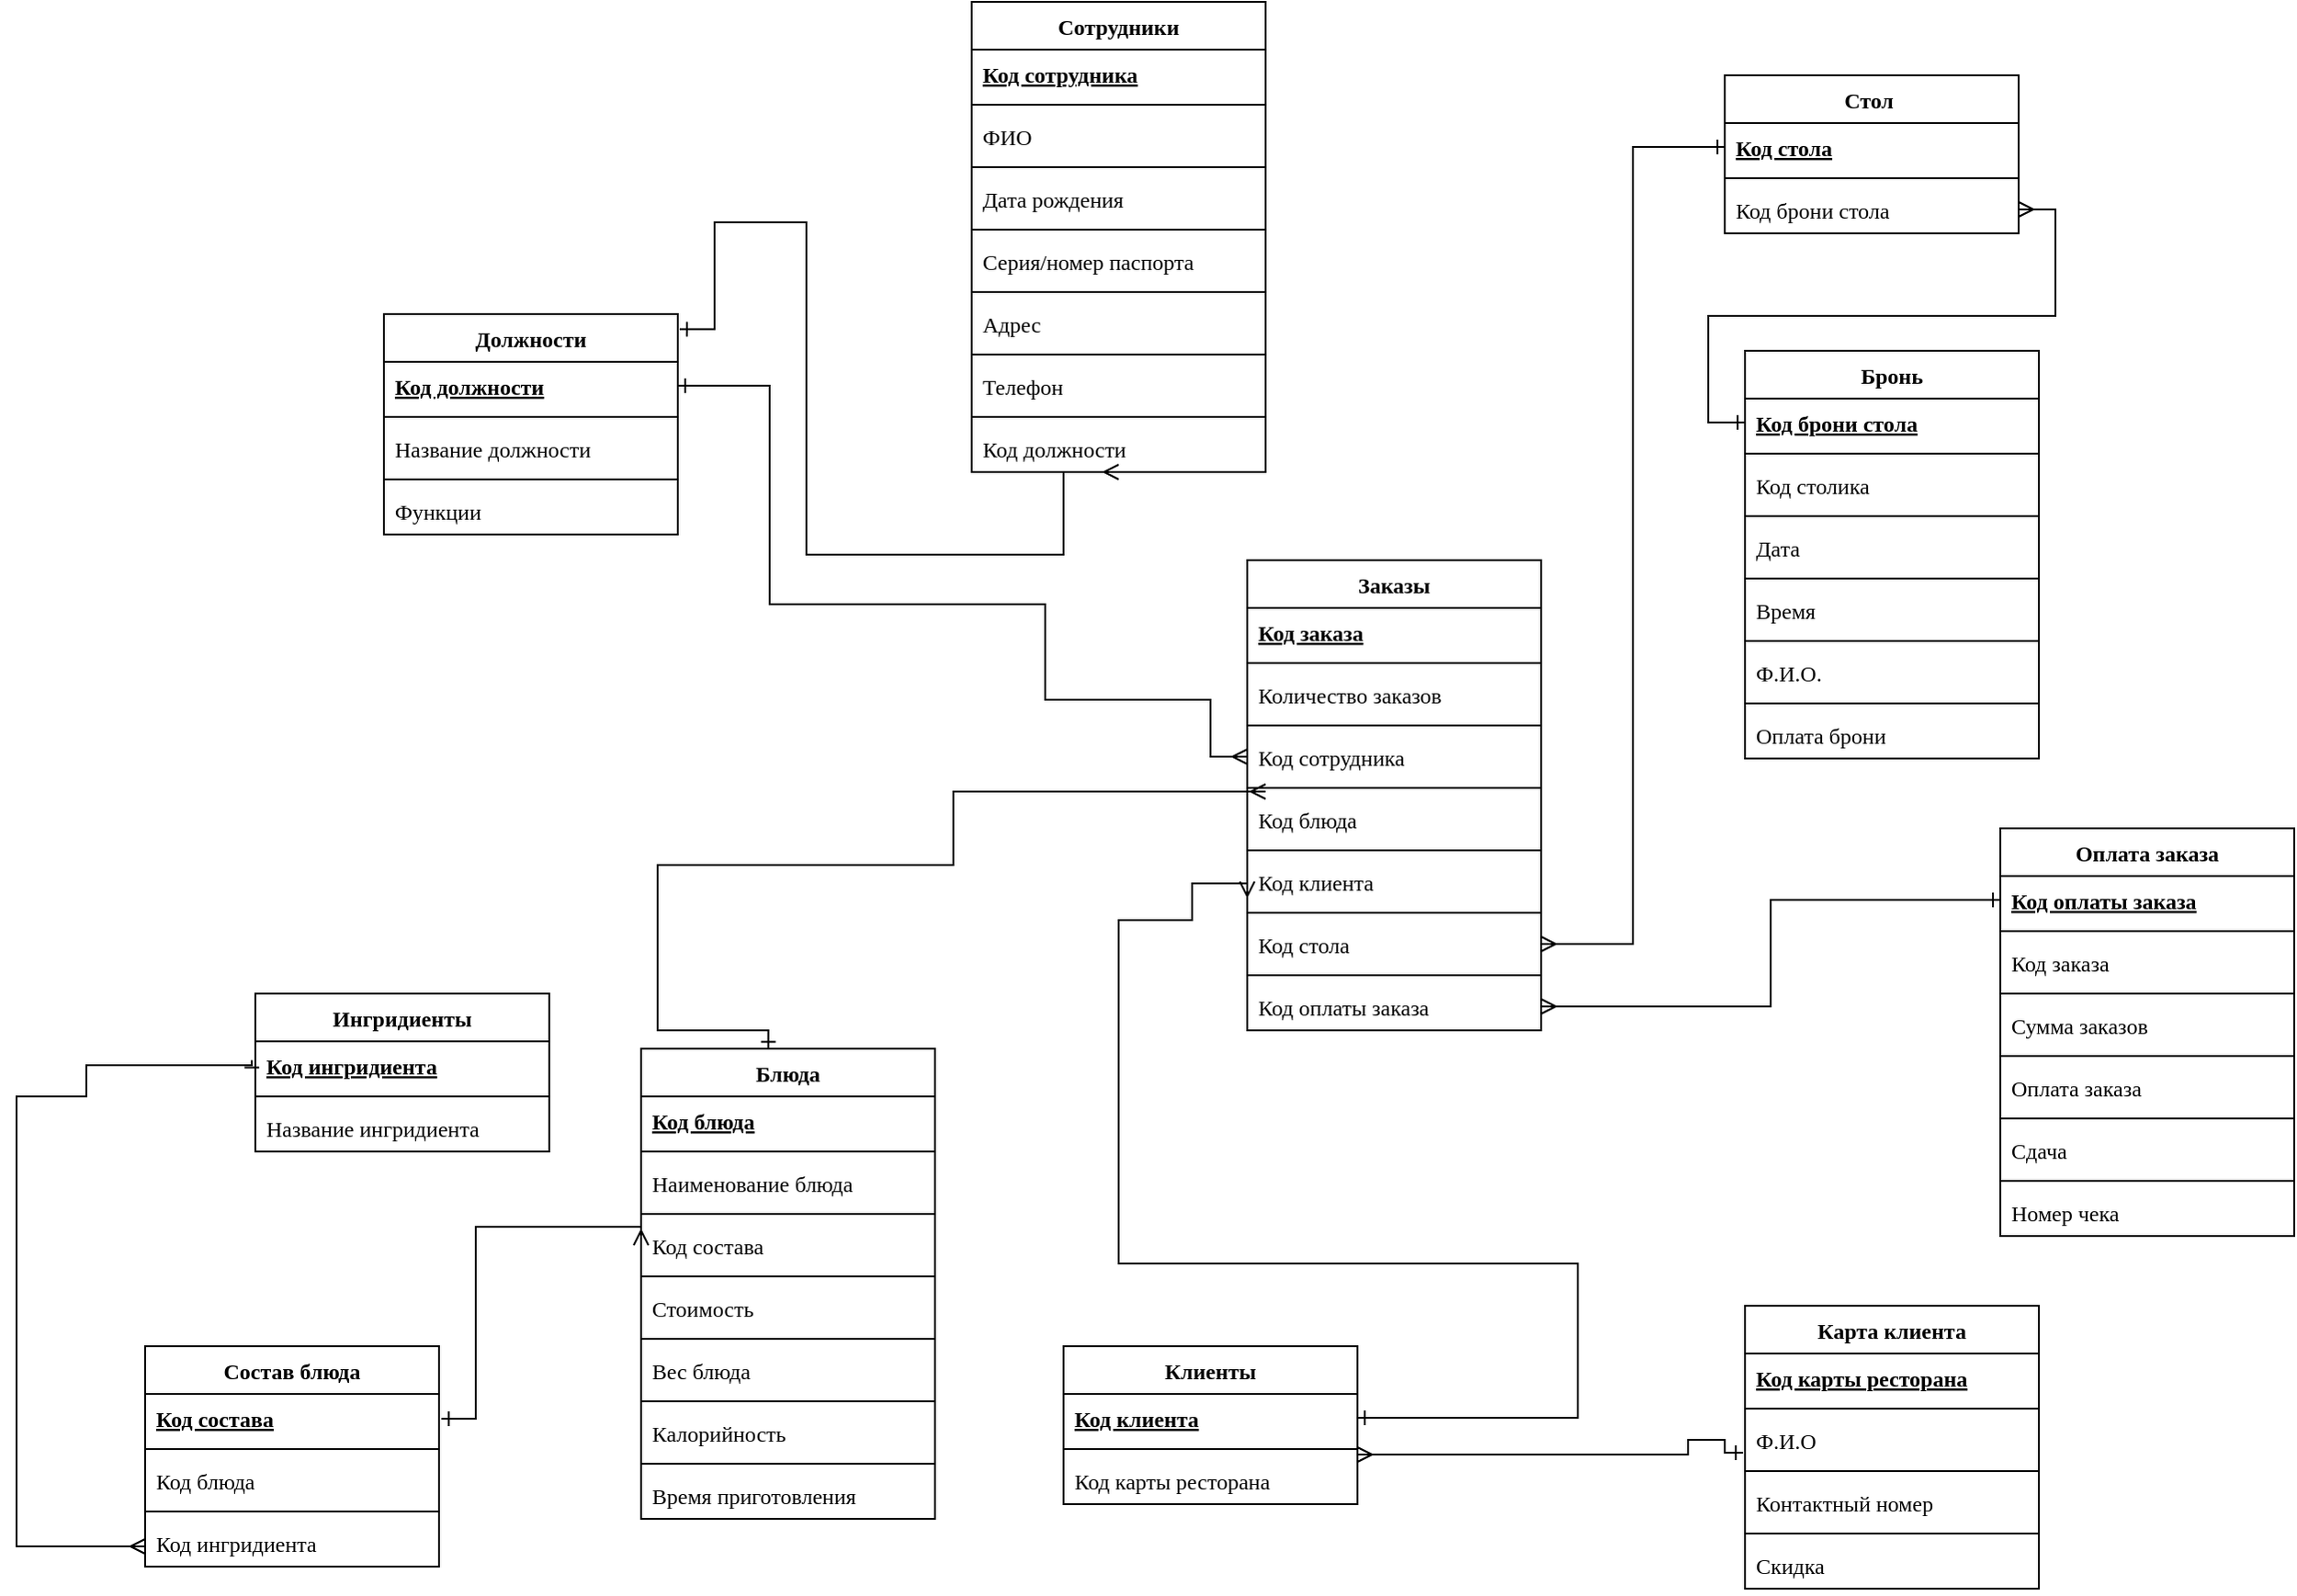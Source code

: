 <mxfile version="20.5.3" type="device"><diagram id="atBSLd9oxF2g1N4sdfub" name="Страница 1"><mxGraphModel dx="2171" dy="1176" grid="1" gridSize="10" guides="1" tooltips="1" connect="1" arrows="1" fold="1" page="1" pageScale="1" pageWidth="827" pageHeight="1169" math="0" shadow="0"><root><mxCell id="0"/><mxCell id="1" parent="0"/><mxCell id="xciI6ftaK6mQQsYRn1a--1" value="Сотрудники" style="swimlane;fontStyle=1;align=center;verticalAlign=top;childLayout=stackLayout;horizontal=1;startSize=26;horizontalStack=0;resizeParent=1;resizeParentMax=0;resizeLast=0;collapsible=1;marginBottom=0;fontFamily=Verdana;" parent="1" vertex="1"><mxGeometry x="740" y="80" width="160" height="256" as="geometry"><mxRectangle x="710" y="80" width="110" height="30" as="alternateBounds"/></mxGeometry></mxCell><mxCell id="xciI6ftaK6mQQsYRn1a--2" value="Код сотрудника" style="text;strokeColor=none;fillColor=none;align=left;verticalAlign=top;spacingLeft=4;spacingRight=4;overflow=hidden;rotatable=0;points=[[0,0.5],[1,0.5]];portConstraint=eastwest;fontStyle=5;fontFamily=Verdana;" parent="xciI6ftaK6mQQsYRn1a--1" vertex="1"><mxGeometry y="26" width="160" height="26" as="geometry"/></mxCell><mxCell id="xciI6ftaK6mQQsYRn1a--3" value="" style="line;strokeWidth=1;fillColor=none;align=left;verticalAlign=middle;spacingTop=-1;spacingLeft=3;spacingRight=3;rotatable=0;labelPosition=right;points=[];portConstraint=eastwest;strokeColor=inherit;fontFamily=Verdana;" parent="xciI6ftaK6mQQsYRn1a--1" vertex="1"><mxGeometry y="52" width="160" height="8" as="geometry"/></mxCell><mxCell id="xciI6ftaK6mQQsYRn1a--4" value="ФИО" style="text;strokeColor=none;fillColor=none;align=left;verticalAlign=top;spacingLeft=4;spacingRight=4;overflow=hidden;rotatable=0;points=[[0,0.5],[1,0.5]];portConstraint=eastwest;fontFamily=Verdana;" parent="xciI6ftaK6mQQsYRn1a--1" vertex="1"><mxGeometry y="60" width="160" height="26" as="geometry"/></mxCell><mxCell id="xciI6ftaK6mQQsYRn1a--10" value="" style="line;strokeWidth=1;fillColor=none;align=left;verticalAlign=middle;spacingTop=-1;spacingLeft=3;spacingRight=3;rotatable=0;labelPosition=right;points=[];portConstraint=eastwest;strokeColor=inherit;fontFamily=Verdana;" parent="xciI6ftaK6mQQsYRn1a--1" vertex="1"><mxGeometry y="86" width="160" height="8" as="geometry"/></mxCell><mxCell id="xciI6ftaK6mQQsYRn1a--5" value="Дата рождения&#10;" style="text;strokeColor=none;fillColor=none;align=left;verticalAlign=top;spacingLeft=4;spacingRight=4;overflow=hidden;rotatable=0;points=[[0,0.5],[1,0.5]];portConstraint=eastwest;fontFamily=Verdana;" parent="xciI6ftaK6mQQsYRn1a--1" vertex="1"><mxGeometry y="94" width="160" height="26" as="geometry"/></mxCell><mxCell id="xciI6ftaK6mQQsYRn1a--14" value="" style="line;strokeWidth=1;fillColor=none;align=left;verticalAlign=middle;spacingTop=-1;spacingLeft=3;spacingRight=3;rotatable=0;labelPosition=right;points=[];portConstraint=eastwest;strokeColor=inherit;fontFamily=Verdana;" parent="xciI6ftaK6mQQsYRn1a--1" vertex="1"><mxGeometry y="120" width="160" height="8" as="geometry"/></mxCell><mxCell id="xciI6ftaK6mQQsYRn1a--6" value="Серия/номер паспорта" style="text;strokeColor=none;fillColor=none;align=left;verticalAlign=top;spacingLeft=4;spacingRight=4;overflow=hidden;rotatable=0;points=[[0,0.5],[1,0.5]];portConstraint=eastwest;fontFamily=Verdana;" parent="xciI6ftaK6mQQsYRn1a--1" vertex="1"><mxGeometry y="128" width="160" height="26" as="geometry"/></mxCell><mxCell id="xciI6ftaK6mQQsYRn1a--11" value="" style="line;strokeWidth=1;fillColor=none;align=left;verticalAlign=middle;spacingTop=-1;spacingLeft=3;spacingRight=3;rotatable=0;labelPosition=right;points=[];portConstraint=eastwest;strokeColor=inherit;fontFamily=Verdana;" parent="xciI6ftaK6mQQsYRn1a--1" vertex="1"><mxGeometry y="154" width="160" height="8" as="geometry"/></mxCell><mxCell id="xciI6ftaK6mQQsYRn1a--7" value="Адрес" style="text;strokeColor=none;fillColor=none;align=left;verticalAlign=top;spacingLeft=4;spacingRight=4;overflow=hidden;rotatable=0;points=[[0,0.5],[1,0.5]];portConstraint=eastwest;fontFamily=Verdana;" parent="xciI6ftaK6mQQsYRn1a--1" vertex="1"><mxGeometry y="162" width="160" height="26" as="geometry"/></mxCell><mxCell id="xciI6ftaK6mQQsYRn1a--12" value="" style="line;strokeWidth=1;fillColor=none;align=left;verticalAlign=middle;spacingTop=-1;spacingLeft=3;spacingRight=3;rotatable=0;labelPosition=right;points=[];portConstraint=eastwest;strokeColor=inherit;fontFamily=Verdana;" parent="xciI6ftaK6mQQsYRn1a--1" vertex="1"><mxGeometry y="188" width="160" height="8" as="geometry"/></mxCell><mxCell id="xciI6ftaK6mQQsYRn1a--8" value="Телефон" style="text;strokeColor=none;fillColor=none;align=left;verticalAlign=top;spacingLeft=4;spacingRight=4;overflow=hidden;rotatable=0;points=[[0,0.5],[1,0.5]];portConstraint=eastwest;fontFamily=Verdana;" parent="xciI6ftaK6mQQsYRn1a--1" vertex="1"><mxGeometry y="196" width="160" height="26" as="geometry"/></mxCell><mxCell id="xciI6ftaK6mQQsYRn1a--13" value="" style="line;strokeWidth=1;fillColor=none;align=left;verticalAlign=middle;spacingTop=-1;spacingLeft=3;spacingRight=3;rotatable=0;labelPosition=right;points=[];portConstraint=eastwest;strokeColor=inherit;fontFamily=Verdana;" parent="xciI6ftaK6mQQsYRn1a--1" vertex="1"><mxGeometry y="222" width="160" height="8" as="geometry"/></mxCell><mxCell id="xciI6ftaK6mQQsYRn1a--9" value="Код должности" style="text;strokeColor=none;fillColor=none;align=left;verticalAlign=top;spacingLeft=4;spacingRight=4;overflow=hidden;rotatable=0;points=[[0,0.5],[1,0.5]];portConstraint=eastwest;fontFamily=Verdana;" parent="xciI6ftaK6mQQsYRn1a--1" vertex="1"><mxGeometry y="230" width="160" height="26" as="geometry"/></mxCell><mxCell id="xciI6ftaK6mQQsYRn1a--15" value="Заказы" style="swimlane;fontStyle=1;align=center;verticalAlign=top;childLayout=stackLayout;horizontal=1;startSize=26;horizontalStack=0;resizeParent=1;resizeParentMax=0;resizeLast=0;collapsible=1;marginBottom=0;fontFamily=Verdana;" parent="1" vertex="1"><mxGeometry x="890" y="384" width="160" height="256" as="geometry"/></mxCell><mxCell id="xciI6ftaK6mQQsYRn1a--16" value="Код заказа" style="text;strokeColor=none;fillColor=none;align=left;verticalAlign=top;spacingLeft=4;spacingRight=4;overflow=hidden;rotatable=0;points=[[0,0.5],[1,0.5]];portConstraint=eastwest;fontStyle=5;fontFamily=Verdana;" parent="xciI6ftaK6mQQsYRn1a--15" vertex="1"><mxGeometry y="26" width="160" height="26" as="geometry"/></mxCell><mxCell id="xciI6ftaK6mQQsYRn1a--17" value="" style="line;strokeWidth=1;fillColor=none;align=left;verticalAlign=middle;spacingTop=-1;spacingLeft=3;spacingRight=3;rotatable=0;labelPosition=right;points=[];portConstraint=eastwest;strokeColor=inherit;fontFamily=Verdana;" parent="xciI6ftaK6mQQsYRn1a--15" vertex="1"><mxGeometry y="52" width="160" height="8" as="geometry"/></mxCell><mxCell id="xciI6ftaK6mQQsYRn1a--18" value="Количество заказов" style="text;strokeColor=none;fillColor=none;align=left;verticalAlign=top;spacingLeft=4;spacingRight=4;overflow=hidden;rotatable=0;points=[[0,0.5],[1,0.5]];portConstraint=eastwest;fontFamily=Verdana;" parent="xciI6ftaK6mQQsYRn1a--15" vertex="1"><mxGeometry y="60" width="160" height="26" as="geometry"/></mxCell><mxCell id="xciI6ftaK6mQQsYRn1a--22" value="" style="line;strokeWidth=1;fillColor=none;align=left;verticalAlign=middle;spacingTop=-1;spacingLeft=3;spacingRight=3;rotatable=0;labelPosition=right;points=[];portConstraint=eastwest;strokeColor=inherit;fontFamily=Verdana;" parent="xciI6ftaK6mQQsYRn1a--15" vertex="1"><mxGeometry y="86" width="160" height="8" as="geometry"/></mxCell><mxCell id="xciI6ftaK6mQQsYRn1a--19" value="Код сотрудника" style="text;strokeColor=none;fillColor=none;align=left;verticalAlign=top;spacingLeft=4;spacingRight=4;overflow=hidden;rotatable=0;points=[[0,0.5],[1,0.5]];portConstraint=eastwest;fontFamily=Verdana;" parent="xciI6ftaK6mQQsYRn1a--15" vertex="1"><mxGeometry y="94" width="160" height="26" as="geometry"/></mxCell><mxCell id="xciI6ftaK6mQQsYRn1a--23" value="" style="line;strokeWidth=1;fillColor=none;align=left;verticalAlign=middle;spacingTop=-1;spacingLeft=3;spacingRight=3;rotatable=0;labelPosition=right;points=[];portConstraint=eastwest;strokeColor=inherit;fontFamily=Verdana;" parent="xciI6ftaK6mQQsYRn1a--15" vertex="1"><mxGeometry y="120" width="160" height="8" as="geometry"/></mxCell><mxCell id="xciI6ftaK6mQQsYRn1a--20" value="Код блюда" style="text;strokeColor=none;fillColor=none;align=left;verticalAlign=top;spacingLeft=4;spacingRight=4;overflow=hidden;rotatable=0;points=[[0,0.5],[1,0.5]];portConstraint=eastwest;fontFamily=Verdana;" parent="xciI6ftaK6mQQsYRn1a--15" vertex="1"><mxGeometry y="128" width="160" height="26" as="geometry"/></mxCell><mxCell id="xciI6ftaK6mQQsYRn1a--24" value="" style="line;strokeWidth=1;fillColor=none;align=left;verticalAlign=middle;spacingTop=-1;spacingLeft=3;spacingRight=3;rotatable=0;labelPosition=right;points=[];portConstraint=eastwest;strokeColor=inherit;fontFamily=Verdana;" parent="xciI6ftaK6mQQsYRn1a--15" vertex="1"><mxGeometry y="154" width="160" height="8" as="geometry"/></mxCell><mxCell id="xciI6ftaK6mQQsYRn1a--21" value="Код клиента" style="text;strokeColor=none;fillColor=none;align=left;verticalAlign=top;spacingLeft=4;spacingRight=4;overflow=hidden;rotatable=0;points=[[0,0.5],[1,0.5]];portConstraint=eastwest;fontFamily=Verdana;" parent="xciI6ftaK6mQQsYRn1a--15" vertex="1"><mxGeometry y="162" width="160" height="26" as="geometry"/></mxCell><mxCell id="rfaicWB3k9JsIbK_c1Ve-2" value="" style="line;strokeWidth=1;fillColor=none;align=left;verticalAlign=middle;spacingTop=-1;spacingLeft=3;spacingRight=3;rotatable=0;labelPosition=right;points=[];portConstraint=eastwest;strokeColor=inherit;fontFamily=Verdana;" parent="xciI6ftaK6mQQsYRn1a--15" vertex="1"><mxGeometry y="188" width="160" height="8" as="geometry"/></mxCell><mxCell id="rfaicWB3k9JsIbK_c1Ve-1" value="Код стола" style="text;strokeColor=none;fillColor=none;align=left;verticalAlign=top;spacingLeft=4;spacingRight=4;overflow=hidden;rotatable=0;points=[[0,0.5],[1,0.5]];portConstraint=eastwest;fontFamily=Verdana;" parent="xciI6ftaK6mQQsYRn1a--15" vertex="1"><mxGeometry y="196" width="160" height="26" as="geometry"/></mxCell><mxCell id="JYKzeI8kf_9H_aZX5BQ2-12" value="" style="line;strokeWidth=1;fillColor=none;align=left;verticalAlign=middle;spacingTop=-1;spacingLeft=3;spacingRight=3;rotatable=0;labelPosition=right;points=[];portConstraint=eastwest;strokeColor=inherit;fontFamily=Verdana;" parent="xciI6ftaK6mQQsYRn1a--15" vertex="1"><mxGeometry y="222" width="160" height="8" as="geometry"/></mxCell><mxCell id="JYKzeI8kf_9H_aZX5BQ2-11" value="Код оплаты заказа" style="text;strokeColor=none;fillColor=none;align=left;verticalAlign=top;spacingLeft=4;spacingRight=4;overflow=hidden;rotatable=0;points=[[0,0.5],[1,0.5]];portConstraint=eastwest;fontFamily=Verdana;" parent="xciI6ftaK6mQQsYRn1a--15" vertex="1"><mxGeometry y="230" width="160" height="26" as="geometry"/></mxCell><mxCell id="xciI6ftaK6mQQsYRn1a--25" value="Блюда" style="swimlane;fontStyle=1;align=center;verticalAlign=top;childLayout=stackLayout;horizontal=1;startSize=26;horizontalStack=0;resizeParent=1;resizeParentMax=0;resizeLast=0;collapsible=1;marginBottom=0;fontFamily=Verdana;" parent="1" vertex="1"><mxGeometry x="560" y="650" width="160" height="256" as="geometry"/></mxCell><mxCell id="xciI6ftaK6mQQsYRn1a--26" value="Код блюда" style="text;strokeColor=none;fillColor=none;align=left;verticalAlign=top;spacingLeft=4;spacingRight=4;overflow=hidden;rotatable=0;points=[[0,0.5],[1,0.5]];portConstraint=eastwest;fontStyle=5;fontFamily=Verdana;" parent="xciI6ftaK6mQQsYRn1a--25" vertex="1"><mxGeometry y="26" width="160" height="26" as="geometry"/></mxCell><mxCell id="xciI6ftaK6mQQsYRn1a--27" value="" style="line;strokeWidth=1;fillColor=none;align=left;verticalAlign=middle;spacingTop=-1;spacingLeft=3;spacingRight=3;rotatable=0;labelPosition=right;points=[];portConstraint=eastwest;strokeColor=inherit;fontFamily=Verdana;" parent="xciI6ftaK6mQQsYRn1a--25" vertex="1"><mxGeometry y="52" width="160" height="8" as="geometry"/></mxCell><mxCell id="xciI6ftaK6mQQsYRn1a--28" value="Наименование блюда" style="text;strokeColor=none;fillColor=none;align=left;verticalAlign=top;spacingLeft=4;spacingRight=4;overflow=hidden;rotatable=0;points=[[0,0.5],[1,0.5]];portConstraint=eastwest;fontFamily=Verdana;" parent="xciI6ftaK6mQQsYRn1a--25" vertex="1"><mxGeometry y="60" width="160" height="26" as="geometry"/></mxCell><mxCell id="xciI6ftaK6mQQsYRn1a--29" value="" style="line;strokeWidth=1;fillColor=none;align=left;verticalAlign=middle;spacingTop=-1;spacingLeft=3;spacingRight=3;rotatable=0;labelPosition=right;points=[];portConstraint=eastwest;strokeColor=inherit;fontFamily=Verdana;" parent="xciI6ftaK6mQQsYRn1a--25" vertex="1"><mxGeometry y="86" width="160" height="8" as="geometry"/></mxCell><mxCell id="xciI6ftaK6mQQsYRn1a--30" value="Код состава" style="text;strokeColor=none;fillColor=none;align=left;verticalAlign=top;spacingLeft=4;spacingRight=4;overflow=hidden;rotatable=0;points=[[0,0.5],[1,0.5]];portConstraint=eastwest;fontFamily=Verdana;" parent="xciI6ftaK6mQQsYRn1a--25" vertex="1"><mxGeometry y="94" width="160" height="26" as="geometry"/></mxCell><mxCell id="xciI6ftaK6mQQsYRn1a--31" value="" style="line;strokeWidth=1;fillColor=none;align=left;verticalAlign=middle;spacingTop=-1;spacingLeft=3;spacingRight=3;rotatable=0;labelPosition=right;points=[];portConstraint=eastwest;strokeColor=inherit;fontFamily=Verdana;" parent="xciI6ftaK6mQQsYRn1a--25" vertex="1"><mxGeometry y="120" width="160" height="8" as="geometry"/></mxCell><mxCell id="xciI6ftaK6mQQsYRn1a--32" value="Стоимость" style="text;strokeColor=none;fillColor=none;align=left;verticalAlign=top;spacingLeft=4;spacingRight=4;overflow=hidden;rotatable=0;points=[[0,0.5],[1,0.5]];portConstraint=eastwest;fontFamily=Verdana;" parent="xciI6ftaK6mQQsYRn1a--25" vertex="1"><mxGeometry y="128" width="160" height="26" as="geometry"/></mxCell><mxCell id="xciI6ftaK6mQQsYRn1a--33" value="" style="line;strokeWidth=1;fillColor=none;align=left;verticalAlign=middle;spacingTop=-1;spacingLeft=3;spacingRight=3;rotatable=0;labelPosition=right;points=[];portConstraint=eastwest;strokeColor=inherit;fontFamily=Verdana;" parent="xciI6ftaK6mQQsYRn1a--25" vertex="1"><mxGeometry y="154" width="160" height="8" as="geometry"/></mxCell><mxCell id="xciI6ftaK6mQQsYRn1a--34" value="Вес блюда" style="text;strokeColor=none;fillColor=none;align=left;verticalAlign=top;spacingLeft=4;spacingRight=4;overflow=hidden;rotatable=0;points=[[0,0.5],[1,0.5]];portConstraint=eastwest;fontFamily=Verdana;" parent="xciI6ftaK6mQQsYRn1a--25" vertex="1"><mxGeometry y="162" width="160" height="26" as="geometry"/></mxCell><mxCell id="xciI6ftaK6mQQsYRn1a--38" value="" style="line;strokeWidth=1;fillColor=none;align=left;verticalAlign=middle;spacingTop=-1;spacingLeft=3;spacingRight=3;rotatable=0;labelPosition=right;points=[];portConstraint=eastwest;strokeColor=inherit;fontFamily=Verdana;" parent="xciI6ftaK6mQQsYRn1a--25" vertex="1"><mxGeometry y="188" width="160" height="8" as="geometry"/></mxCell><mxCell id="xciI6ftaK6mQQsYRn1a--35" value="Калорийность" style="text;strokeColor=none;fillColor=none;align=left;verticalAlign=top;spacingLeft=4;spacingRight=4;overflow=hidden;rotatable=0;points=[[0,0.5],[1,0.5]];portConstraint=eastwest;fontFamily=Verdana;" parent="xciI6ftaK6mQQsYRn1a--25" vertex="1"><mxGeometry y="196" width="160" height="26" as="geometry"/></mxCell><mxCell id="xciI6ftaK6mQQsYRn1a--40" value="" style="line;strokeWidth=1;fillColor=none;align=left;verticalAlign=middle;spacingTop=-1;spacingLeft=3;spacingRight=3;rotatable=0;labelPosition=right;points=[];portConstraint=eastwest;strokeColor=inherit;fontFamily=Verdana;" parent="xciI6ftaK6mQQsYRn1a--25" vertex="1"><mxGeometry y="222" width="160" height="8" as="geometry"/></mxCell><mxCell id="xciI6ftaK6mQQsYRn1a--36" value="Время приготовления" style="text;strokeColor=none;fillColor=none;align=left;verticalAlign=top;spacingLeft=4;spacingRight=4;overflow=hidden;rotatable=0;points=[[0,0.5],[1,0.5]];portConstraint=eastwest;fontFamily=Verdana;" parent="xciI6ftaK6mQQsYRn1a--25" vertex="1"><mxGeometry y="230" width="160" height="26" as="geometry"/></mxCell><mxCell id="xciI6ftaK6mQQsYRn1a--51" value="Должности" style="swimlane;fontStyle=1;align=center;verticalAlign=top;childLayout=stackLayout;horizontal=1;startSize=26;horizontalStack=0;resizeParent=1;resizeParentMax=0;resizeLast=0;collapsible=1;marginBottom=0;fontFamily=Verdana;" parent="1" vertex="1"><mxGeometry x="420" y="250" width="160" height="120" as="geometry"/></mxCell><mxCell id="xciI6ftaK6mQQsYRn1a--52" value="Код должности" style="text;strokeColor=none;fillColor=none;align=left;verticalAlign=top;spacingLeft=4;spacingRight=4;overflow=hidden;rotatable=0;points=[[0,0.5],[1,0.5]];portConstraint=eastwest;fontStyle=5;fontFamily=Verdana;" parent="xciI6ftaK6mQQsYRn1a--51" vertex="1"><mxGeometry y="26" width="160" height="26" as="geometry"/></mxCell><mxCell id="xciI6ftaK6mQQsYRn1a--57" value="" style="line;strokeWidth=1;fillColor=none;align=left;verticalAlign=middle;spacingTop=-1;spacingLeft=3;spacingRight=3;rotatable=0;labelPosition=right;points=[];portConstraint=eastwest;strokeColor=inherit;fontFamily=Verdana;" parent="xciI6ftaK6mQQsYRn1a--51" vertex="1"><mxGeometry y="52" width="160" height="8" as="geometry"/></mxCell><mxCell id="xciI6ftaK6mQQsYRn1a--54" value="Название должности" style="text;strokeColor=none;fillColor=none;align=left;verticalAlign=top;spacingLeft=4;spacingRight=4;overflow=hidden;rotatable=0;points=[[0,0.5],[1,0.5]];portConstraint=eastwest;fontFamily=Verdana;" parent="xciI6ftaK6mQQsYRn1a--51" vertex="1"><mxGeometry y="60" width="160" height="26" as="geometry"/></mxCell><mxCell id="xciI6ftaK6mQQsYRn1a--53" value="" style="line;strokeWidth=1;fillColor=none;align=left;verticalAlign=middle;spacingTop=-1;spacingLeft=3;spacingRight=3;rotatable=0;labelPosition=right;points=[];portConstraint=eastwest;strokeColor=inherit;fontFamily=Verdana;" parent="xciI6ftaK6mQQsYRn1a--51" vertex="1"><mxGeometry y="86" width="160" height="8" as="geometry"/></mxCell><mxCell id="xciI6ftaK6mQQsYRn1a--58" value="Функции" style="text;strokeColor=none;fillColor=none;align=left;verticalAlign=top;spacingLeft=4;spacingRight=4;overflow=hidden;rotatable=0;points=[[0,0.5],[1,0.5]];portConstraint=eastwest;fontFamily=Verdana;" parent="xciI6ftaK6mQQsYRn1a--51" vertex="1"><mxGeometry y="94" width="160" height="26" as="geometry"/></mxCell><mxCell id="xciI6ftaK6mQQsYRn1a--71" value="Бронь" style="swimlane;fontStyle=1;align=center;verticalAlign=top;childLayout=stackLayout;horizontal=1;startSize=26;horizontalStack=0;resizeParent=1;resizeParentMax=0;resizeLast=0;collapsible=1;marginBottom=0;fontFamily=Verdana;" parent="1" vertex="1"><mxGeometry x="1161" y="270" width="160" height="222" as="geometry"/></mxCell><mxCell id="xciI6ftaK6mQQsYRn1a--72" value="Код брони стола" style="text;strokeColor=none;fillColor=none;align=left;verticalAlign=top;spacingLeft=4;spacingRight=4;overflow=hidden;rotatable=0;points=[[0,0.5],[1,0.5]];portConstraint=eastwest;fontStyle=5;fontFamily=Verdana;" parent="xciI6ftaK6mQQsYRn1a--71" vertex="1"><mxGeometry y="26" width="160" height="26" as="geometry"/></mxCell><mxCell id="xciI6ftaK6mQQsYRn1a--73" value="" style="line;strokeWidth=1;fillColor=none;align=left;verticalAlign=middle;spacingTop=-1;spacingLeft=3;spacingRight=3;rotatable=0;labelPosition=right;points=[];portConstraint=eastwest;strokeColor=inherit;fontFamily=Verdana;" parent="xciI6ftaK6mQQsYRn1a--71" vertex="1"><mxGeometry y="52" width="160" height="8" as="geometry"/></mxCell><mxCell id="xciI6ftaK6mQQsYRn1a--74" value="Код столика" style="text;strokeColor=none;fillColor=none;align=left;verticalAlign=top;spacingLeft=4;spacingRight=4;overflow=hidden;rotatable=0;points=[[0,0.5],[1,0.5]];portConstraint=eastwest;fontFamily=Verdana;" parent="xciI6ftaK6mQQsYRn1a--71" vertex="1"><mxGeometry y="60" width="160" height="26" as="geometry"/></mxCell><mxCell id="xciI6ftaK6mQQsYRn1a--75" value="" style="line;strokeWidth=1;fillColor=none;align=left;verticalAlign=middle;spacingTop=-1;spacingLeft=3;spacingRight=3;rotatable=0;labelPosition=right;points=[];portConstraint=eastwest;strokeColor=inherit;fontFamily=Verdana;" parent="xciI6ftaK6mQQsYRn1a--71" vertex="1"><mxGeometry y="86" width="160" height="8" as="geometry"/></mxCell><mxCell id="xciI6ftaK6mQQsYRn1a--76" value="Дата" style="text;strokeColor=none;fillColor=none;align=left;verticalAlign=top;spacingLeft=4;spacingRight=4;overflow=hidden;rotatable=0;points=[[0,0.5],[1,0.5]];portConstraint=eastwest;fontFamily=Verdana;" parent="xciI6ftaK6mQQsYRn1a--71" vertex="1"><mxGeometry y="94" width="160" height="26" as="geometry"/></mxCell><mxCell id="xciI6ftaK6mQQsYRn1a--77" value="" style="line;strokeWidth=1;fillColor=none;align=left;verticalAlign=middle;spacingTop=-1;spacingLeft=3;spacingRight=3;rotatable=0;labelPosition=right;points=[];portConstraint=eastwest;strokeColor=inherit;fontFamily=Verdana;" parent="xciI6ftaK6mQQsYRn1a--71" vertex="1"><mxGeometry y="120" width="160" height="8" as="geometry"/></mxCell><mxCell id="xciI6ftaK6mQQsYRn1a--78" value="Время" style="text;strokeColor=none;fillColor=none;align=left;verticalAlign=top;spacingLeft=4;spacingRight=4;overflow=hidden;rotatable=0;points=[[0,0.5],[1,0.5]];portConstraint=eastwest;fontFamily=Verdana;" parent="xciI6ftaK6mQQsYRn1a--71" vertex="1"><mxGeometry y="128" width="160" height="26" as="geometry"/></mxCell><mxCell id="xciI6ftaK6mQQsYRn1a--79" value="" style="line;strokeWidth=1;fillColor=none;align=left;verticalAlign=middle;spacingTop=-1;spacingLeft=3;spacingRight=3;rotatable=0;labelPosition=right;points=[];portConstraint=eastwest;strokeColor=inherit;fontFamily=Verdana;" parent="xciI6ftaK6mQQsYRn1a--71" vertex="1"><mxGeometry y="154" width="160" height="8" as="geometry"/></mxCell><mxCell id="xciI6ftaK6mQQsYRn1a--80" value="Ф.И.О. " style="text;strokeColor=none;fillColor=none;align=left;verticalAlign=top;spacingLeft=4;spacingRight=4;overflow=hidden;rotatable=0;points=[[0,0.5],[1,0.5]];portConstraint=eastwest;fontFamily=Verdana;" parent="xciI6ftaK6mQQsYRn1a--71" vertex="1"><mxGeometry y="162" width="160" height="26" as="geometry"/></mxCell><mxCell id="xciI6ftaK6mQQsYRn1a--81" value="" style="line;strokeWidth=1;fillColor=none;align=left;verticalAlign=middle;spacingTop=-1;spacingLeft=3;spacingRight=3;rotatable=0;labelPosition=right;points=[];portConstraint=eastwest;strokeColor=inherit;fontFamily=Verdana;" parent="xciI6ftaK6mQQsYRn1a--71" vertex="1"><mxGeometry y="188" width="160" height="8" as="geometry"/></mxCell><mxCell id="xciI6ftaK6mQQsYRn1a--82" value="Оплата брони" style="text;strokeColor=none;fillColor=none;align=left;verticalAlign=top;spacingLeft=4;spacingRight=4;overflow=hidden;rotatable=0;points=[[0,0.5],[1,0.5]];portConstraint=eastwest;fontFamily=Verdana;" parent="xciI6ftaK6mQQsYRn1a--71" vertex="1"><mxGeometry y="196" width="160" height="26" as="geometry"/></mxCell><mxCell id="xciI6ftaK6mQQsYRn1a--85" value="Стол " style="swimlane;fontStyle=1;align=center;verticalAlign=top;childLayout=stackLayout;horizontal=1;startSize=26;horizontalStack=0;resizeParent=1;resizeParentMax=0;resizeLast=0;collapsible=1;marginBottom=0;fontFamily=Verdana;" parent="1" vertex="1"><mxGeometry x="1150" y="120" width="160" height="86" as="geometry"/></mxCell><mxCell id="xciI6ftaK6mQQsYRn1a--86" value="Код стола" style="text;strokeColor=none;fillColor=none;align=left;verticalAlign=top;spacingLeft=4;spacingRight=4;overflow=hidden;rotatable=0;points=[[0,0.5],[1,0.5]];portConstraint=eastwest;fontStyle=5;fontFamily=Verdana;" parent="xciI6ftaK6mQQsYRn1a--85" vertex="1"><mxGeometry y="26" width="160" height="26" as="geometry"/></mxCell><mxCell id="xciI6ftaK6mQQsYRn1a--87" value="" style="line;strokeWidth=1;fillColor=none;align=left;verticalAlign=middle;spacingTop=-1;spacingLeft=3;spacingRight=3;rotatable=0;labelPosition=right;points=[];portConstraint=eastwest;strokeColor=inherit;fontFamily=Verdana;" parent="xciI6ftaK6mQQsYRn1a--85" vertex="1"><mxGeometry y="52" width="160" height="8" as="geometry"/></mxCell><mxCell id="xciI6ftaK6mQQsYRn1a--88" value="Код брони стола" style="text;strokeColor=none;fillColor=none;align=left;verticalAlign=top;spacingLeft=4;spacingRight=4;overflow=hidden;rotatable=0;points=[[0,0.5],[1,0.5]];portConstraint=eastwest;fontFamily=Verdana;" parent="xciI6ftaK6mQQsYRn1a--85" vertex="1"><mxGeometry y="60" width="160" height="26" as="geometry"/></mxCell><mxCell id="xciI6ftaK6mQQsYRn1a--98" value="Состав блюда" style="swimlane;fontStyle=1;align=center;verticalAlign=top;childLayout=stackLayout;horizontal=1;startSize=26;horizontalStack=0;resizeParent=1;resizeParentMax=0;resizeLast=0;collapsible=1;marginBottom=0;fontFamily=Verdana;" parent="1" vertex="1"><mxGeometry x="290" y="812" width="160" height="120" as="geometry"/></mxCell><mxCell id="xciI6ftaK6mQQsYRn1a--99" value="Код состава" style="text;strokeColor=none;fillColor=none;align=left;verticalAlign=top;spacingLeft=4;spacingRight=4;overflow=hidden;rotatable=0;points=[[0,0.5],[1,0.5]];portConstraint=eastwest;fontStyle=5;fontFamily=Verdana;" parent="xciI6ftaK6mQQsYRn1a--98" vertex="1"><mxGeometry y="26" width="160" height="26" as="geometry"/></mxCell><mxCell id="xciI6ftaK6mQQsYRn1a--100" value="" style="line;strokeWidth=1;fillColor=none;align=left;verticalAlign=middle;spacingTop=-1;spacingLeft=3;spacingRight=3;rotatable=0;labelPosition=right;points=[];portConstraint=eastwest;strokeColor=inherit;fontFamily=Verdana;" parent="xciI6ftaK6mQQsYRn1a--98" vertex="1"><mxGeometry y="52" width="160" height="8" as="geometry"/></mxCell><mxCell id="xciI6ftaK6mQQsYRn1a--101" value="Код блюда" style="text;strokeColor=none;fillColor=none;align=left;verticalAlign=top;spacingLeft=4;spacingRight=4;overflow=hidden;rotatable=0;points=[[0,0.5],[1,0.5]];portConstraint=eastwest;fontFamily=Verdana;" parent="xciI6ftaK6mQQsYRn1a--98" vertex="1"><mxGeometry y="60" width="160" height="26" as="geometry"/></mxCell><mxCell id="xciI6ftaK6mQQsYRn1a--102" value="" style="line;strokeWidth=1;fillColor=none;align=left;verticalAlign=middle;spacingTop=-1;spacingLeft=3;spacingRight=3;rotatable=0;labelPosition=right;points=[];portConstraint=eastwest;strokeColor=inherit;fontFamily=Verdana;" parent="xciI6ftaK6mQQsYRn1a--98" vertex="1"><mxGeometry y="86" width="160" height="8" as="geometry"/></mxCell><mxCell id="xciI6ftaK6mQQsYRn1a--103" value="Код ингридиента" style="text;strokeColor=none;fillColor=none;align=left;verticalAlign=top;spacingLeft=4;spacingRight=4;overflow=hidden;rotatable=0;points=[[0,0.5],[1,0.5]];portConstraint=eastwest;fontFamily=Verdana;" parent="xciI6ftaK6mQQsYRn1a--98" vertex="1"><mxGeometry y="94" width="160" height="26" as="geometry"/></mxCell><mxCell id="xciI6ftaK6mQQsYRn1a--110" value="Клиенты" style="swimlane;fontStyle=1;align=center;verticalAlign=top;childLayout=stackLayout;horizontal=1;startSize=26;horizontalStack=0;resizeParent=1;resizeParentMax=0;resizeLast=0;collapsible=1;marginBottom=0;fontFamily=Verdana;" parent="1" vertex="1"><mxGeometry x="790" y="812" width="160" height="86" as="geometry"/></mxCell><mxCell id="xciI6ftaK6mQQsYRn1a--111" value="Код клиента" style="text;strokeColor=none;fillColor=none;align=left;verticalAlign=top;spacingLeft=4;spacingRight=4;overflow=hidden;rotatable=0;points=[[0,0.5],[1,0.5]];portConstraint=eastwest;fontStyle=5;fontFamily=Verdana;" parent="xciI6ftaK6mQQsYRn1a--110" vertex="1"><mxGeometry y="26" width="160" height="26" as="geometry"/></mxCell><mxCell id="xciI6ftaK6mQQsYRn1a--112" value="" style="line;strokeWidth=1;fillColor=none;align=left;verticalAlign=middle;spacingTop=-1;spacingLeft=3;spacingRight=3;rotatable=0;labelPosition=right;points=[];portConstraint=eastwest;strokeColor=inherit;fontFamily=Verdana;" parent="xciI6ftaK6mQQsYRn1a--110" vertex="1"><mxGeometry y="52" width="160" height="8" as="geometry"/></mxCell><mxCell id="xciI6ftaK6mQQsYRn1a--113" value="Код карты ресторана" style="text;strokeColor=none;fillColor=none;align=left;verticalAlign=top;spacingLeft=4;spacingRight=4;overflow=hidden;rotatable=0;points=[[0,0.5],[1,0.5]];portConstraint=eastwest;fontFamily=Verdana;" parent="xciI6ftaK6mQQsYRn1a--110" vertex="1"><mxGeometry y="60" width="160" height="26" as="geometry"/></mxCell><mxCell id="xciI6ftaK6mQQsYRn1a--122" value="Карта клиента" style="swimlane;fontStyle=1;align=center;verticalAlign=top;childLayout=stackLayout;horizontal=1;startSize=26;horizontalStack=0;resizeParent=1;resizeParentMax=0;resizeLast=0;collapsible=1;marginBottom=0;fontFamily=Verdana;" parent="1" vertex="1"><mxGeometry x="1161" y="790" width="160" height="154" as="geometry"/></mxCell><mxCell id="xciI6ftaK6mQQsYRn1a--123" value="Код карты ресторана" style="text;strokeColor=none;fillColor=none;align=left;verticalAlign=top;spacingLeft=4;spacingRight=4;overflow=hidden;rotatable=0;points=[[0,0.5],[1,0.5]];portConstraint=eastwest;fontStyle=5;fontFamily=Verdana;" parent="xciI6ftaK6mQQsYRn1a--122" vertex="1"><mxGeometry y="26" width="160" height="26" as="geometry"/></mxCell><mxCell id="xciI6ftaK6mQQsYRn1a--124" value="" style="line;strokeWidth=1;fillColor=none;align=left;verticalAlign=middle;spacingTop=-1;spacingLeft=3;spacingRight=3;rotatable=0;labelPosition=right;points=[];portConstraint=eastwest;strokeColor=inherit;fontFamily=Verdana;" parent="xciI6ftaK6mQQsYRn1a--122" vertex="1"><mxGeometry y="52" width="160" height="8" as="geometry"/></mxCell><mxCell id="xciI6ftaK6mQQsYRn1a--125" value="Ф.И.О" style="text;strokeColor=none;fillColor=none;align=left;verticalAlign=top;spacingLeft=4;spacingRight=4;overflow=hidden;rotatable=0;points=[[0,0.5],[1,0.5]];portConstraint=eastwest;fontFamily=Verdana;" parent="xciI6ftaK6mQQsYRn1a--122" vertex="1"><mxGeometry y="60" width="160" height="26" as="geometry"/></mxCell><mxCell id="xciI6ftaK6mQQsYRn1a--129" value="" style="line;strokeWidth=1;fillColor=none;align=left;verticalAlign=middle;spacingTop=-1;spacingLeft=3;spacingRight=3;rotatable=0;labelPosition=right;points=[];portConstraint=eastwest;strokeColor=inherit;fontFamily=Verdana;" parent="xciI6ftaK6mQQsYRn1a--122" vertex="1"><mxGeometry y="86" width="160" height="8" as="geometry"/></mxCell><mxCell id="xciI6ftaK6mQQsYRn1a--126" value="Контактный номер" style="text;strokeColor=none;fillColor=none;align=left;verticalAlign=top;spacingLeft=4;spacingRight=4;overflow=hidden;rotatable=0;points=[[0,0.5],[1,0.5]];portConstraint=eastwest;fontFamily=Verdana;" parent="xciI6ftaK6mQQsYRn1a--122" vertex="1"><mxGeometry y="94" width="160" height="26" as="geometry"/></mxCell><mxCell id="xciI6ftaK6mQQsYRn1a--131" value="" style="line;strokeWidth=1;fillColor=none;align=left;verticalAlign=middle;spacingTop=-1;spacingLeft=3;spacingRight=3;rotatable=0;labelPosition=right;points=[];portConstraint=eastwest;strokeColor=inherit;fontFamily=Verdana;" parent="xciI6ftaK6mQQsYRn1a--122" vertex="1"><mxGeometry y="120" width="160" height="8" as="geometry"/></mxCell><mxCell id="xciI6ftaK6mQQsYRn1a--130" value="Скидка" style="text;strokeColor=none;fillColor=none;align=left;verticalAlign=top;spacingLeft=4;spacingRight=4;overflow=hidden;rotatable=0;points=[[0,0.5],[1,0.5]];portConstraint=eastwest;fontFamily=Verdana;" parent="xciI6ftaK6mQQsYRn1a--122" vertex="1"><mxGeometry y="128" width="160" height="26" as="geometry"/></mxCell><mxCell id="rfaicWB3k9JsIbK_c1Ve-5" style="edgeStyle=orthogonalEdgeStyle;rounded=0;orthogonalLoop=1;jettySize=auto;html=1;exitX=1;exitY=0.5;exitDx=0;exitDy=0;entryX=0;entryY=0.5;entryDx=0;entryDy=0;startArrow=ERmany;startFill=0;endArrow=ERone;endFill=0;fontFamily=Verdana;" parent="1" source="rfaicWB3k9JsIbK_c1Ve-1" target="xciI6ftaK6mQQsYRn1a--86" edge="1"><mxGeometry relative="1" as="geometry"/></mxCell><mxCell id="rfaicWB3k9JsIbK_c1Ve-6" style="edgeStyle=orthogonalEdgeStyle;rounded=0;orthogonalLoop=1;jettySize=auto;html=1;exitX=1;exitY=0.5;exitDx=0;exitDy=0;entryX=0;entryY=0.5;entryDx=0;entryDy=0;startArrow=ERmany;startFill=0;endArrow=ERone;endFill=0;fontFamily=Verdana;" parent="1" source="xciI6ftaK6mQQsYRn1a--88" target="xciI6ftaK6mQQsYRn1a--72" edge="1"><mxGeometry relative="1" as="geometry"><mxPoint x="1520" y="608.97" as="sourcePoint"/><mxPoint x="1750" y="398.97" as="targetPoint"/></mxGeometry></mxCell><mxCell id="rfaicWB3k9JsIbK_c1Ve-7" style="edgeStyle=orthogonalEdgeStyle;rounded=0;orthogonalLoop=1;jettySize=auto;html=1;startArrow=ERmany;startFill=0;endArrow=ERone;endFill=0;fontFamily=Verdana;" parent="1" edge="1"><mxGeometry relative="1" as="geometry"><mxPoint x="950" y="871" as="sourcePoint"/><mxPoint x="1160" y="870" as="targetPoint"/><Array as="points"><mxPoint x="1130" y="871"/><mxPoint x="1130" y="863"/><mxPoint x="1150" y="863"/><mxPoint x="1150" y="870"/></Array></mxGeometry></mxCell><mxCell id="rfaicWB3k9JsIbK_c1Ve-8" style="edgeStyle=orthogonalEdgeStyle;rounded=0;orthogonalLoop=1;jettySize=auto;html=1;entryX=0;entryY=0.5;entryDx=0;entryDy=0;startArrow=ERone;startFill=0;endArrow=ERmany;endFill=0;exitX=1;exitY=0.5;exitDx=0;exitDy=0;fontFamily=Verdana;" parent="1" source="xciI6ftaK6mQQsYRn1a--111" target="xciI6ftaK6mQQsYRn1a--21" edge="1"><mxGeometry relative="1" as="geometry"><mxPoint x="820" y="760" as="sourcePoint"/><mxPoint x="1347" y="700" as="targetPoint"/><Array as="points"><mxPoint x="1070" y="851"/><mxPoint x="1070" y="767"/><mxPoint x="820" y="767"/><mxPoint x="820" y="580"/><mxPoint x="860" y="580"/><mxPoint x="860" y="560"/><mxPoint x="890" y="560"/><mxPoint x="890" y="559"/></Array></mxGeometry></mxCell><mxCell id="rfaicWB3k9JsIbK_c1Ve-9" style="edgeStyle=orthogonalEdgeStyle;rounded=0;orthogonalLoop=1;jettySize=auto;html=1;entryX=0;entryY=0.5;entryDx=0;entryDy=0;startArrow=ERone;startFill=0;endArrow=ERmany;endFill=0;exitX=1;exitY=0.5;exitDx=0;exitDy=0;fontFamily=Verdana;" parent="1" source="xciI6ftaK6mQQsYRn1a--52" target="xciI6ftaK6mQQsYRn1a--19" edge="1"><mxGeometry relative="1" as="geometry"><mxPoint x="730" y="408" as="sourcePoint"/><mxPoint x="980" y="220.06" as="targetPoint"/><Array as="points"><mxPoint x="630" y="289"/><mxPoint x="630" y="408"/><mxPoint x="780" y="408"/><mxPoint x="780" y="460"/><mxPoint x="870" y="460"/><mxPoint x="870" y="491"/></Array></mxGeometry></mxCell><mxCell id="rfaicWB3k9JsIbK_c1Ve-12" style="edgeStyle=orthogonalEdgeStyle;rounded=0;orthogonalLoop=1;jettySize=auto;html=1;startArrow=ERone;startFill=0;endArrow=ERmany;endFill=0;exitX=0.433;exitY=0.001;exitDx=0;exitDy=0;exitPerimeter=0;fontFamily=Verdana;" parent="1" source="xciI6ftaK6mQQsYRn1a--25" edge="1"><mxGeometry relative="1" as="geometry"><mxPoint x="520" y="710" as="sourcePoint"/><mxPoint x="900" y="510" as="targetPoint"/><Array as="points"><mxPoint x="569" y="640"/><mxPoint x="569" y="550"/><mxPoint x="730" y="550"/><mxPoint x="730" y="510"/><mxPoint x="900" y="510"/></Array></mxGeometry></mxCell><mxCell id="rfaicWB3k9JsIbK_c1Ve-13" style="edgeStyle=orthogonalEdgeStyle;rounded=0;orthogonalLoop=1;jettySize=auto;html=1;entryX=0;entryY=0.5;entryDx=0;entryDy=0;startArrow=ERone;startFill=0;endArrow=ERmany;endFill=0;exitX=1.008;exitY=0.518;exitDx=0;exitDy=0;exitPerimeter=0;fontFamily=Verdana;" parent="1" source="xciI6ftaK6mQQsYRn1a--99" target="xciI6ftaK6mQQsYRn1a--30" edge="1"><mxGeometry relative="1" as="geometry"><mxPoint x="460" y="850" as="sourcePoint"/><mxPoint x="330" y="704" as="targetPoint"/><Array as="points"><mxPoint x="470" y="851"/><mxPoint x="470" y="747"/><mxPoint x="560" y="747"/></Array></mxGeometry></mxCell><mxCell id="rfaicWB3k9JsIbK_c1Ve-14" value="Ингридиенты" style="swimlane;fontStyle=1;align=center;verticalAlign=top;childLayout=stackLayout;horizontal=1;startSize=26;horizontalStack=0;resizeParent=1;resizeParentMax=0;resizeLast=0;collapsible=1;marginBottom=0;fontFamily=Verdana;" parent="1" vertex="1"><mxGeometry x="350" y="620" width="160" height="86" as="geometry"/></mxCell><mxCell id="rfaicWB3k9JsIbK_c1Ve-15" value="Код ингридиента" style="text;strokeColor=none;fillColor=none;align=left;verticalAlign=top;spacingLeft=4;spacingRight=4;overflow=hidden;rotatable=0;points=[[0,0.5],[1,0.5]];portConstraint=eastwest;fontStyle=5;fontFamily=Verdana;" parent="rfaicWB3k9JsIbK_c1Ve-14" vertex="1"><mxGeometry y="26" width="160" height="26" as="geometry"/></mxCell><mxCell id="rfaicWB3k9JsIbK_c1Ve-16" value="" style="line;strokeWidth=1;fillColor=none;align=left;verticalAlign=middle;spacingTop=-1;spacingLeft=3;spacingRight=3;rotatable=0;labelPosition=right;points=[];portConstraint=eastwest;strokeColor=inherit;fontFamily=Verdana;" parent="rfaicWB3k9JsIbK_c1Ve-14" vertex="1"><mxGeometry y="52" width="160" height="8" as="geometry"/></mxCell><mxCell id="rfaicWB3k9JsIbK_c1Ve-17" value="Название ингридиента" style="text;strokeColor=none;fillColor=none;align=left;verticalAlign=top;spacingLeft=4;spacingRight=4;overflow=hidden;rotatable=0;points=[[0,0.5],[1,0.5]];portConstraint=eastwest;fontFamily=Verdana;" parent="rfaicWB3k9JsIbK_c1Ve-14" vertex="1"><mxGeometry y="60" width="160" height="26" as="geometry"/></mxCell><mxCell id="JYKzeI8kf_9H_aZX5BQ2-1" style="edgeStyle=orthogonalEdgeStyle;rounded=0;orthogonalLoop=1;jettySize=auto;html=1;startArrow=ERone;startFill=0;endArrow=ERmany;endFill=0;exitX=-0.012;exitY=0.395;exitDx=0;exitDy=0;exitPerimeter=0;fontFamily=Verdana;" parent="1" source="rfaicWB3k9JsIbK_c1Ve-15" edge="1"><mxGeometry relative="1" as="geometry"><mxPoint x="-240" y="926" as="sourcePoint"/><mxPoint x="290" y="921" as="targetPoint"/><Array as="points"><mxPoint x="338" y="659"/><mxPoint x="258" y="659"/><mxPoint x="258" y="676"/><mxPoint x="220" y="676"/><mxPoint x="220" y="921"/><mxPoint x="290" y="921"/></Array></mxGeometry></mxCell><mxCell id="JYKzeI8kf_9H_aZX5BQ2-2" style="edgeStyle=orthogonalEdgeStyle;rounded=0;orthogonalLoop=1;jettySize=auto;html=1;startArrow=ERone;startFill=0;endArrow=ERmany;endFill=0;entryX=0.5;entryY=1;entryDx=0;entryDy=0;exitX=1.006;exitY=0.069;exitDx=0;exitDy=0;exitPerimeter=0;fontFamily=Verdana;" parent="1" source="xciI6ftaK6mQQsYRn1a--51" target="xciI6ftaK6mQQsYRn1a--1" edge="1"><mxGeometry relative="1" as="geometry"><mxPoint x="240" y="571" as="sourcePoint"/><mxPoint x="480" y="190" as="targetPoint"/><Array as="points"><mxPoint x="600" y="258"/><mxPoint x="600" y="200"/><mxPoint x="650" y="200"/><mxPoint x="650" y="381"/><mxPoint x="790" y="381"/><mxPoint x="790" y="336"/></Array></mxGeometry></mxCell><mxCell id="JYKzeI8kf_9H_aZX5BQ2-3" value="Оплата заказа" style="swimlane;fontStyle=1;align=center;verticalAlign=top;childLayout=stackLayout;horizontal=1;startSize=26;horizontalStack=0;resizeParent=1;resizeParentMax=0;resizeLast=0;collapsible=1;marginBottom=0;fontFamily=Verdana;" parent="1" vertex="1"><mxGeometry x="1300" y="530" width="160" height="222" as="geometry"/></mxCell><mxCell id="JYKzeI8kf_9H_aZX5BQ2-4" value="Код оплаты заказа" style="text;strokeColor=none;fillColor=none;align=left;verticalAlign=top;spacingLeft=4;spacingRight=4;overflow=hidden;rotatable=0;points=[[0,0.5],[1,0.5]];portConstraint=eastwest;fontStyle=5;fontFamily=Verdana;" parent="JYKzeI8kf_9H_aZX5BQ2-3" vertex="1"><mxGeometry y="26" width="160" height="26" as="geometry"/></mxCell><mxCell id="JYKzeI8kf_9H_aZX5BQ2-5" value="" style="line;strokeWidth=1;fillColor=none;align=left;verticalAlign=middle;spacingTop=-1;spacingLeft=3;spacingRight=3;rotatable=0;labelPosition=right;points=[];portConstraint=eastwest;strokeColor=inherit;fontFamily=Verdana;" parent="JYKzeI8kf_9H_aZX5BQ2-3" vertex="1"><mxGeometry y="52" width="160" height="8" as="geometry"/></mxCell><mxCell id="JYKzeI8kf_9H_aZX5BQ2-6" value="Код заказа" style="text;strokeColor=none;fillColor=none;align=left;verticalAlign=top;spacingLeft=4;spacingRight=4;overflow=hidden;rotatable=0;points=[[0,0.5],[1,0.5]];portConstraint=eastwest;fontFamily=Verdana;" parent="JYKzeI8kf_9H_aZX5BQ2-3" vertex="1"><mxGeometry y="60" width="160" height="26" as="geometry"/></mxCell><mxCell id="JYKzeI8kf_9H_aZX5BQ2-20" value="" style="line;strokeWidth=1;fillColor=none;align=left;verticalAlign=middle;spacingTop=-1;spacingLeft=3;spacingRight=3;rotatable=0;labelPosition=right;points=[];portConstraint=eastwest;strokeColor=inherit;fontFamily=Verdana;" parent="JYKzeI8kf_9H_aZX5BQ2-3" vertex="1"><mxGeometry y="86" width="160" height="8" as="geometry"/></mxCell><mxCell id="JYKzeI8kf_9H_aZX5BQ2-19" value="Сумма заказов" style="text;strokeColor=none;fillColor=none;align=left;verticalAlign=top;spacingLeft=4;spacingRight=4;overflow=hidden;rotatable=0;points=[[0,0.5],[1,0.5]];portConstraint=eastwest;fontFamily=Verdana;" parent="JYKzeI8kf_9H_aZX5BQ2-3" vertex="1"><mxGeometry y="94" width="160" height="26" as="geometry"/></mxCell><mxCell id="JYKzeI8kf_9H_aZX5BQ2-23" value="" style="line;strokeWidth=1;fillColor=none;align=left;verticalAlign=middle;spacingTop=-1;spacingLeft=3;spacingRight=3;rotatable=0;labelPosition=right;points=[];portConstraint=eastwest;strokeColor=inherit;fontFamily=Verdana;" parent="JYKzeI8kf_9H_aZX5BQ2-3" vertex="1"><mxGeometry y="120" width="160" height="8" as="geometry"/></mxCell><mxCell id="JYKzeI8kf_9H_aZX5BQ2-22" value="Оплата заказа" style="text;strokeColor=none;fillColor=none;align=left;verticalAlign=top;spacingLeft=4;spacingRight=4;overflow=hidden;rotatable=0;points=[[0,0.5],[1,0.5]];portConstraint=eastwest;fontFamily=Verdana;" parent="JYKzeI8kf_9H_aZX5BQ2-3" vertex="1"><mxGeometry y="128" width="160" height="26" as="geometry"/></mxCell><mxCell id="JYKzeI8kf_9H_aZX5BQ2-25" value="" style="line;strokeWidth=1;fillColor=none;align=left;verticalAlign=middle;spacingTop=-1;spacingLeft=3;spacingRight=3;rotatable=0;labelPosition=right;points=[];portConstraint=eastwest;strokeColor=inherit;fontFamily=Verdana;" parent="JYKzeI8kf_9H_aZX5BQ2-3" vertex="1"><mxGeometry y="154" width="160" height="8" as="geometry"/></mxCell><mxCell id="JYKzeI8kf_9H_aZX5BQ2-24" value="Сдача" style="text;strokeColor=none;fillColor=none;align=left;verticalAlign=top;spacingLeft=4;spacingRight=4;overflow=hidden;rotatable=0;points=[[0,0.5],[1,0.5]];portConstraint=eastwest;fontFamily=Verdana;" parent="JYKzeI8kf_9H_aZX5BQ2-3" vertex="1"><mxGeometry y="162" width="160" height="26" as="geometry"/></mxCell><mxCell id="JYKzeI8kf_9H_aZX5BQ2-28" value="" style="line;strokeWidth=1;fillColor=none;align=left;verticalAlign=middle;spacingTop=-1;spacingLeft=3;spacingRight=3;rotatable=0;labelPosition=right;points=[];portConstraint=eastwest;strokeColor=inherit;fontFamily=Verdana;" parent="JYKzeI8kf_9H_aZX5BQ2-3" vertex="1"><mxGeometry y="188" width="160" height="8" as="geometry"/></mxCell><mxCell id="JYKzeI8kf_9H_aZX5BQ2-27" value="Номер чека" style="text;strokeColor=none;fillColor=none;align=left;verticalAlign=top;spacingLeft=4;spacingRight=4;overflow=hidden;rotatable=0;points=[[0,0.5],[1,0.5]];portConstraint=eastwest;fontFamily=Verdana;" parent="JYKzeI8kf_9H_aZX5BQ2-3" vertex="1"><mxGeometry y="196" width="160" height="26" as="geometry"/></mxCell><mxCell id="JYKzeI8kf_9H_aZX5BQ2-13" style="edgeStyle=orthogonalEdgeStyle;rounded=0;orthogonalLoop=1;jettySize=auto;html=1;exitX=1;exitY=0.5;exitDx=0;exitDy=0;entryX=0;entryY=0.5;entryDx=0;entryDy=0;startArrow=ERmany;startFill=0;endArrow=ERone;endFill=0;fontFamily=Verdana;" parent="1" source="JYKzeI8kf_9H_aZX5BQ2-11" target="JYKzeI8kf_9H_aZX5BQ2-4" edge="1"><mxGeometry relative="1" as="geometry"><mxPoint x="1100" y="728" as="sourcePoint"/><mxPoint x="1290" y="518" as="targetPoint"/></mxGeometry></mxCell></root></mxGraphModel></diagram></mxfile>